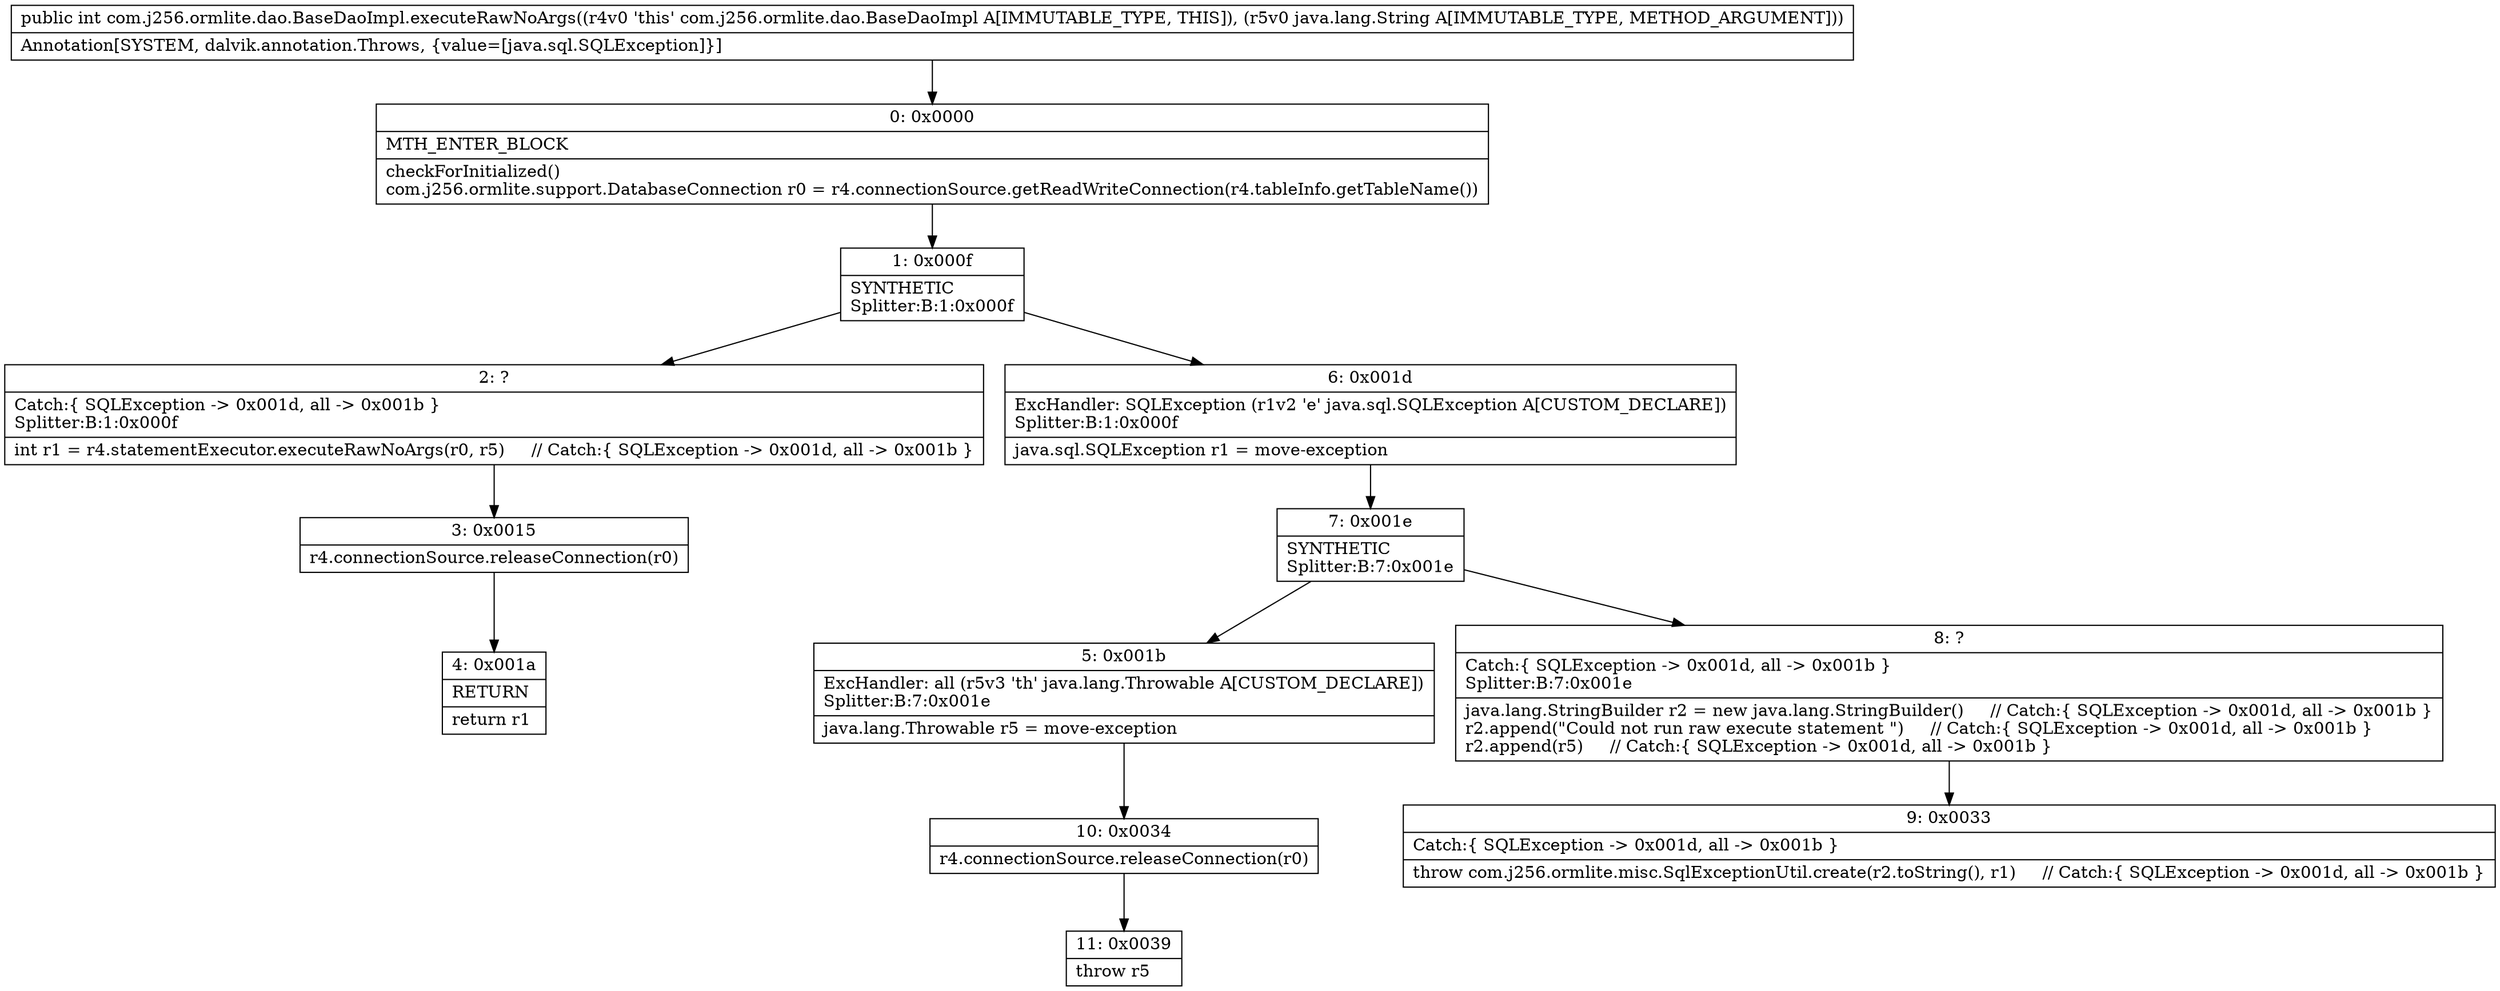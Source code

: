 digraph "CFG forcom.j256.ormlite.dao.BaseDaoImpl.executeRawNoArgs(Ljava\/lang\/String;)I" {
Node_0 [shape=record,label="{0\:\ 0x0000|MTH_ENTER_BLOCK\l|checkForInitialized()\lcom.j256.ormlite.support.DatabaseConnection r0 = r4.connectionSource.getReadWriteConnection(r4.tableInfo.getTableName())\l}"];
Node_1 [shape=record,label="{1\:\ 0x000f|SYNTHETIC\lSplitter:B:1:0x000f\l}"];
Node_2 [shape=record,label="{2\:\ ?|Catch:\{ SQLException \-\> 0x001d, all \-\> 0x001b \}\lSplitter:B:1:0x000f\l|int r1 = r4.statementExecutor.executeRawNoArgs(r0, r5)     \/\/ Catch:\{ SQLException \-\> 0x001d, all \-\> 0x001b \}\l}"];
Node_3 [shape=record,label="{3\:\ 0x0015|r4.connectionSource.releaseConnection(r0)\l}"];
Node_4 [shape=record,label="{4\:\ 0x001a|RETURN\l|return r1\l}"];
Node_5 [shape=record,label="{5\:\ 0x001b|ExcHandler: all (r5v3 'th' java.lang.Throwable A[CUSTOM_DECLARE])\lSplitter:B:7:0x001e\l|java.lang.Throwable r5 = move\-exception\l}"];
Node_6 [shape=record,label="{6\:\ 0x001d|ExcHandler: SQLException (r1v2 'e' java.sql.SQLException A[CUSTOM_DECLARE])\lSplitter:B:1:0x000f\l|java.sql.SQLException r1 = move\-exception\l}"];
Node_7 [shape=record,label="{7\:\ 0x001e|SYNTHETIC\lSplitter:B:7:0x001e\l}"];
Node_8 [shape=record,label="{8\:\ ?|Catch:\{ SQLException \-\> 0x001d, all \-\> 0x001b \}\lSplitter:B:7:0x001e\l|java.lang.StringBuilder r2 = new java.lang.StringBuilder()     \/\/ Catch:\{ SQLException \-\> 0x001d, all \-\> 0x001b \}\lr2.append(\"Could not run raw execute statement \")     \/\/ Catch:\{ SQLException \-\> 0x001d, all \-\> 0x001b \}\lr2.append(r5)     \/\/ Catch:\{ SQLException \-\> 0x001d, all \-\> 0x001b \}\l}"];
Node_9 [shape=record,label="{9\:\ 0x0033|Catch:\{ SQLException \-\> 0x001d, all \-\> 0x001b \}\l|throw com.j256.ormlite.misc.SqlExceptionUtil.create(r2.toString(), r1)     \/\/ Catch:\{ SQLException \-\> 0x001d, all \-\> 0x001b \}\l}"];
Node_10 [shape=record,label="{10\:\ 0x0034|r4.connectionSource.releaseConnection(r0)\l}"];
Node_11 [shape=record,label="{11\:\ 0x0039|throw r5\l}"];
MethodNode[shape=record,label="{public int com.j256.ormlite.dao.BaseDaoImpl.executeRawNoArgs((r4v0 'this' com.j256.ormlite.dao.BaseDaoImpl A[IMMUTABLE_TYPE, THIS]), (r5v0 java.lang.String A[IMMUTABLE_TYPE, METHOD_ARGUMENT]))  | Annotation[SYSTEM, dalvik.annotation.Throws, \{value=[java.sql.SQLException]\}]\l}"];
MethodNode -> Node_0;
Node_0 -> Node_1;
Node_1 -> Node_2;
Node_1 -> Node_6;
Node_2 -> Node_3;
Node_3 -> Node_4;
Node_5 -> Node_10;
Node_6 -> Node_7;
Node_7 -> Node_8;
Node_7 -> Node_5;
Node_8 -> Node_9;
Node_10 -> Node_11;
}

